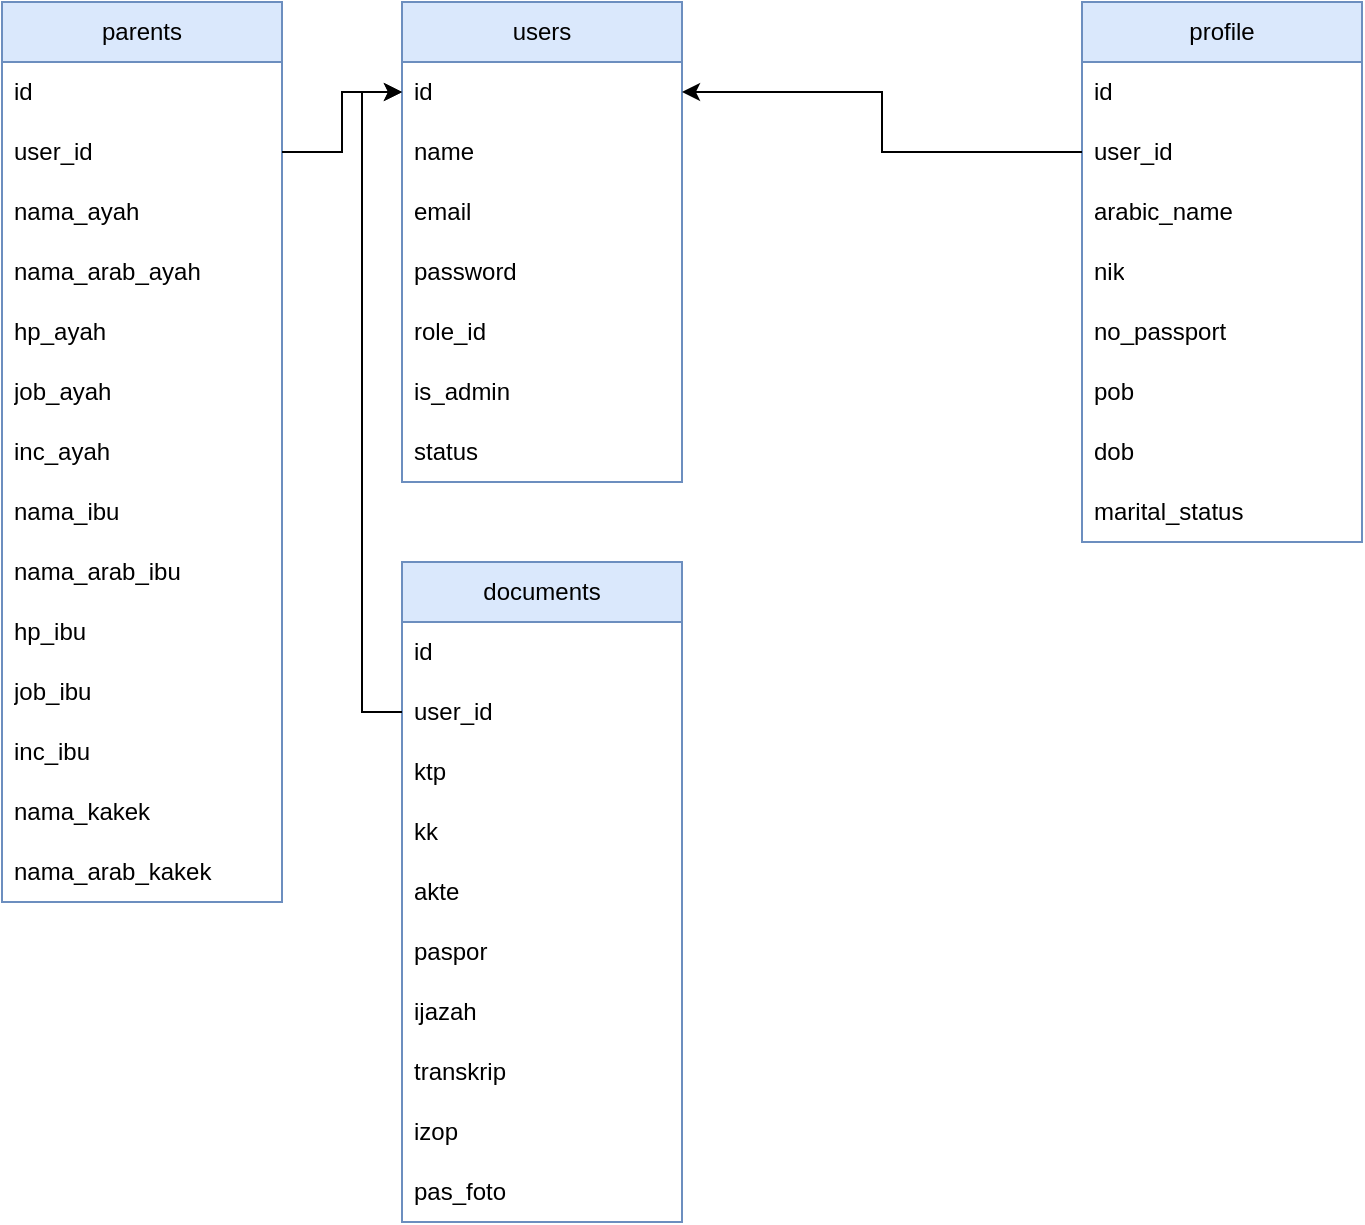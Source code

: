 <mxfile version="24.7.7">
  <diagram name="Page-1" id="LMxKdSKcqHDV3QMaeOOO">
    <mxGraphModel dx="688" dy="367" grid="1" gridSize="10" guides="1" tooltips="1" connect="1" arrows="1" fold="1" page="1" pageScale="1" pageWidth="827" pageHeight="1169" math="0" shadow="0">
      <root>
        <mxCell id="0" />
        <mxCell id="1" parent="0" />
        <mxCell id="R9-Jsh2z-VrkDiyGMiMw-1" value="users" style="swimlane;fontStyle=0;childLayout=stackLayout;horizontal=1;startSize=30;horizontalStack=0;resizeParent=1;resizeParentMax=0;resizeLast=0;collapsible=1;marginBottom=0;whiteSpace=wrap;html=1;fillColor=#dae8fc;strokeColor=#6c8ebf;" vertex="1" parent="1">
          <mxGeometry x="280" y="80" width="140" height="240" as="geometry" />
        </mxCell>
        <mxCell id="R9-Jsh2z-VrkDiyGMiMw-2" value="id" style="text;strokeColor=none;fillColor=none;align=left;verticalAlign=middle;spacingLeft=4;spacingRight=4;overflow=hidden;points=[[0,0.5],[1,0.5]];portConstraint=eastwest;rotatable=0;whiteSpace=wrap;html=1;" vertex="1" parent="R9-Jsh2z-VrkDiyGMiMw-1">
          <mxGeometry y="30" width="140" height="30" as="geometry" />
        </mxCell>
        <mxCell id="R9-Jsh2z-VrkDiyGMiMw-3" value="name" style="text;strokeColor=none;fillColor=none;align=left;verticalAlign=middle;spacingLeft=4;spacingRight=4;overflow=hidden;points=[[0,0.5],[1,0.5]];portConstraint=eastwest;rotatable=0;whiteSpace=wrap;html=1;" vertex="1" parent="R9-Jsh2z-VrkDiyGMiMw-1">
          <mxGeometry y="60" width="140" height="30" as="geometry" />
        </mxCell>
        <mxCell id="R9-Jsh2z-VrkDiyGMiMw-4" value="email" style="text;strokeColor=none;fillColor=none;align=left;verticalAlign=middle;spacingLeft=4;spacingRight=4;overflow=hidden;points=[[0,0.5],[1,0.5]];portConstraint=eastwest;rotatable=0;whiteSpace=wrap;html=1;" vertex="1" parent="R9-Jsh2z-VrkDiyGMiMw-1">
          <mxGeometry y="90" width="140" height="30" as="geometry" />
        </mxCell>
        <mxCell id="R9-Jsh2z-VrkDiyGMiMw-6" value="password" style="text;strokeColor=none;fillColor=none;align=left;verticalAlign=middle;spacingLeft=4;spacingRight=4;overflow=hidden;points=[[0,0.5],[1,0.5]];portConstraint=eastwest;rotatable=0;whiteSpace=wrap;html=1;" vertex="1" parent="R9-Jsh2z-VrkDiyGMiMw-1">
          <mxGeometry y="120" width="140" height="30" as="geometry" />
        </mxCell>
        <mxCell id="R9-Jsh2z-VrkDiyGMiMw-7" value="role_id" style="text;strokeColor=none;fillColor=none;align=left;verticalAlign=middle;spacingLeft=4;spacingRight=4;overflow=hidden;points=[[0,0.5],[1,0.5]];portConstraint=eastwest;rotatable=0;whiteSpace=wrap;html=1;" vertex="1" parent="R9-Jsh2z-VrkDiyGMiMw-1">
          <mxGeometry y="150" width="140" height="30" as="geometry" />
        </mxCell>
        <mxCell id="R9-Jsh2z-VrkDiyGMiMw-5" value="is_admin" style="text;strokeColor=none;fillColor=none;align=left;verticalAlign=middle;spacingLeft=4;spacingRight=4;overflow=hidden;points=[[0,0.5],[1,0.5]];portConstraint=eastwest;rotatable=0;whiteSpace=wrap;html=1;" vertex="1" parent="R9-Jsh2z-VrkDiyGMiMw-1">
          <mxGeometry y="180" width="140" height="30" as="geometry" />
        </mxCell>
        <mxCell id="R9-Jsh2z-VrkDiyGMiMw-11" value="status" style="text;strokeColor=none;fillColor=none;align=left;verticalAlign=middle;spacingLeft=4;spacingRight=4;overflow=hidden;points=[[0,0.5],[1,0.5]];portConstraint=eastwest;rotatable=0;whiteSpace=wrap;html=1;" vertex="1" parent="R9-Jsh2z-VrkDiyGMiMw-1">
          <mxGeometry y="210" width="140" height="30" as="geometry" />
        </mxCell>
        <mxCell id="R9-Jsh2z-VrkDiyGMiMw-12" value="profile" style="swimlane;fontStyle=0;childLayout=stackLayout;horizontal=1;startSize=30;horizontalStack=0;resizeParent=1;resizeParentMax=0;resizeLast=0;collapsible=1;marginBottom=0;whiteSpace=wrap;html=1;fillColor=#dae8fc;strokeColor=#6c8ebf;" vertex="1" parent="1">
          <mxGeometry x="620" y="80" width="140" height="270" as="geometry" />
        </mxCell>
        <mxCell id="R9-Jsh2z-VrkDiyGMiMw-13" value="id" style="text;strokeColor=none;fillColor=none;align=left;verticalAlign=middle;spacingLeft=4;spacingRight=4;overflow=hidden;points=[[0,0.5],[1,0.5]];portConstraint=eastwest;rotatable=0;whiteSpace=wrap;html=1;" vertex="1" parent="R9-Jsh2z-VrkDiyGMiMw-12">
          <mxGeometry y="30" width="140" height="30" as="geometry" />
        </mxCell>
        <mxCell id="R9-Jsh2z-VrkDiyGMiMw-22" value="user_id" style="text;strokeColor=none;fillColor=none;align=left;verticalAlign=middle;spacingLeft=4;spacingRight=4;overflow=hidden;points=[[0,0.5],[1,0.5]];portConstraint=eastwest;rotatable=0;whiteSpace=wrap;html=1;" vertex="1" parent="R9-Jsh2z-VrkDiyGMiMw-12">
          <mxGeometry y="60" width="140" height="30" as="geometry" />
        </mxCell>
        <mxCell id="R9-Jsh2z-VrkDiyGMiMw-14" value="arabic_name" style="text;strokeColor=none;fillColor=none;align=left;verticalAlign=middle;spacingLeft=4;spacingRight=4;overflow=hidden;points=[[0,0.5],[1,0.5]];portConstraint=eastwest;rotatable=0;whiteSpace=wrap;html=1;" vertex="1" parent="R9-Jsh2z-VrkDiyGMiMw-12">
          <mxGeometry y="90" width="140" height="30" as="geometry" />
        </mxCell>
        <mxCell id="R9-Jsh2z-VrkDiyGMiMw-15" value="nik" style="text;strokeColor=none;fillColor=none;align=left;verticalAlign=middle;spacingLeft=4;spacingRight=4;overflow=hidden;points=[[0,0.5],[1,0.5]];portConstraint=eastwest;rotatable=0;whiteSpace=wrap;html=1;" vertex="1" parent="R9-Jsh2z-VrkDiyGMiMw-12">
          <mxGeometry y="120" width="140" height="30" as="geometry" />
        </mxCell>
        <mxCell id="R9-Jsh2z-VrkDiyGMiMw-16" value="no_passport" style="text;strokeColor=none;fillColor=none;align=left;verticalAlign=middle;spacingLeft=4;spacingRight=4;overflow=hidden;points=[[0,0.5],[1,0.5]];portConstraint=eastwest;rotatable=0;whiteSpace=wrap;html=1;" vertex="1" parent="R9-Jsh2z-VrkDiyGMiMw-12">
          <mxGeometry y="150" width="140" height="30" as="geometry" />
        </mxCell>
        <mxCell id="R9-Jsh2z-VrkDiyGMiMw-17" value="pob" style="text;strokeColor=none;fillColor=none;align=left;verticalAlign=middle;spacingLeft=4;spacingRight=4;overflow=hidden;points=[[0,0.5],[1,0.5]];portConstraint=eastwest;rotatable=0;whiteSpace=wrap;html=1;" vertex="1" parent="R9-Jsh2z-VrkDiyGMiMw-12">
          <mxGeometry y="180" width="140" height="30" as="geometry" />
        </mxCell>
        <mxCell id="R9-Jsh2z-VrkDiyGMiMw-18" value="dob" style="text;strokeColor=none;fillColor=none;align=left;verticalAlign=middle;spacingLeft=4;spacingRight=4;overflow=hidden;points=[[0,0.5],[1,0.5]];portConstraint=eastwest;rotatable=0;whiteSpace=wrap;html=1;" vertex="1" parent="R9-Jsh2z-VrkDiyGMiMw-12">
          <mxGeometry y="210" width="140" height="30" as="geometry" />
        </mxCell>
        <mxCell id="R9-Jsh2z-VrkDiyGMiMw-19" value="marital_status" style="text;strokeColor=none;fillColor=none;align=left;verticalAlign=middle;spacingLeft=4;spacingRight=4;overflow=hidden;points=[[0,0.5],[1,0.5]];portConstraint=eastwest;rotatable=0;whiteSpace=wrap;html=1;" vertex="1" parent="R9-Jsh2z-VrkDiyGMiMw-12">
          <mxGeometry y="240" width="140" height="30" as="geometry" />
        </mxCell>
        <mxCell id="R9-Jsh2z-VrkDiyGMiMw-23" value="parents" style="swimlane;fontStyle=0;childLayout=stackLayout;horizontal=1;startSize=30;horizontalStack=0;resizeParent=1;resizeParentMax=0;resizeLast=0;collapsible=1;marginBottom=0;whiteSpace=wrap;html=1;fillColor=#dae8fc;strokeColor=#6c8ebf;" vertex="1" parent="1">
          <mxGeometry x="80" y="80" width="140" height="450" as="geometry" />
        </mxCell>
        <mxCell id="R9-Jsh2z-VrkDiyGMiMw-24" value="id" style="text;strokeColor=none;fillColor=none;align=left;verticalAlign=middle;spacingLeft=4;spacingRight=4;overflow=hidden;points=[[0,0.5],[1,0.5]];portConstraint=eastwest;rotatable=0;whiteSpace=wrap;html=1;" vertex="1" parent="R9-Jsh2z-VrkDiyGMiMw-23">
          <mxGeometry y="30" width="140" height="30" as="geometry" />
        </mxCell>
        <mxCell id="R9-Jsh2z-VrkDiyGMiMw-25" value="user_id" style="text;strokeColor=none;fillColor=none;align=left;verticalAlign=middle;spacingLeft=4;spacingRight=4;overflow=hidden;points=[[0,0.5],[1,0.5]];portConstraint=eastwest;rotatable=0;whiteSpace=wrap;html=1;" vertex="1" parent="R9-Jsh2z-VrkDiyGMiMw-23">
          <mxGeometry y="60" width="140" height="30" as="geometry" />
        </mxCell>
        <mxCell id="R9-Jsh2z-VrkDiyGMiMw-26" value="nama_ayah" style="text;strokeColor=none;fillColor=none;align=left;verticalAlign=middle;spacingLeft=4;spacingRight=4;overflow=hidden;points=[[0,0.5],[1,0.5]];portConstraint=eastwest;rotatable=0;whiteSpace=wrap;html=1;" vertex="1" parent="R9-Jsh2z-VrkDiyGMiMw-23">
          <mxGeometry y="90" width="140" height="30" as="geometry" />
        </mxCell>
        <mxCell id="R9-Jsh2z-VrkDiyGMiMw-54" value="nama_arab_ayah" style="text;strokeColor=none;fillColor=none;align=left;verticalAlign=middle;spacingLeft=4;spacingRight=4;overflow=hidden;points=[[0,0.5],[1,0.5]];portConstraint=eastwest;rotatable=0;whiteSpace=wrap;html=1;" vertex="1" parent="R9-Jsh2z-VrkDiyGMiMw-23">
          <mxGeometry y="120" width="140" height="30" as="geometry" />
        </mxCell>
        <mxCell id="R9-Jsh2z-VrkDiyGMiMw-27" value="hp_ayah" style="text;strokeColor=none;fillColor=none;align=left;verticalAlign=middle;spacingLeft=4;spacingRight=4;overflow=hidden;points=[[0,0.5],[1,0.5]];portConstraint=eastwest;rotatable=0;whiteSpace=wrap;html=1;" vertex="1" parent="R9-Jsh2z-VrkDiyGMiMw-23">
          <mxGeometry y="150" width="140" height="30" as="geometry" />
        </mxCell>
        <mxCell id="R9-Jsh2z-VrkDiyGMiMw-28" value="job_ayah" style="text;strokeColor=none;fillColor=none;align=left;verticalAlign=middle;spacingLeft=4;spacingRight=4;overflow=hidden;points=[[0,0.5],[1,0.5]];portConstraint=eastwest;rotatable=0;whiteSpace=wrap;html=1;" vertex="1" parent="R9-Jsh2z-VrkDiyGMiMw-23">
          <mxGeometry y="180" width="140" height="30" as="geometry" />
        </mxCell>
        <mxCell id="R9-Jsh2z-VrkDiyGMiMw-29" value="inc_ayah" style="text;strokeColor=none;fillColor=none;align=left;verticalAlign=middle;spacingLeft=4;spacingRight=4;overflow=hidden;points=[[0,0.5],[1,0.5]];portConstraint=eastwest;rotatable=0;whiteSpace=wrap;html=1;" vertex="1" parent="R9-Jsh2z-VrkDiyGMiMw-23">
          <mxGeometry y="210" width="140" height="30" as="geometry" />
        </mxCell>
        <mxCell id="R9-Jsh2z-VrkDiyGMiMw-50" value="nama_ibu" style="text;strokeColor=none;fillColor=none;align=left;verticalAlign=middle;spacingLeft=4;spacingRight=4;overflow=hidden;points=[[0,0.5],[1,0.5]];portConstraint=eastwest;rotatable=0;whiteSpace=wrap;html=1;" vertex="1" parent="R9-Jsh2z-VrkDiyGMiMw-23">
          <mxGeometry y="240" width="140" height="30" as="geometry" />
        </mxCell>
        <mxCell id="R9-Jsh2z-VrkDiyGMiMw-55" value="nama_arab_ibu" style="text;strokeColor=none;fillColor=none;align=left;verticalAlign=middle;spacingLeft=4;spacingRight=4;overflow=hidden;points=[[0,0.5],[1,0.5]];portConstraint=eastwest;rotatable=0;whiteSpace=wrap;html=1;" vertex="1" parent="R9-Jsh2z-VrkDiyGMiMw-23">
          <mxGeometry y="270" width="140" height="30" as="geometry" />
        </mxCell>
        <mxCell id="R9-Jsh2z-VrkDiyGMiMw-51" value="hp_ibu" style="text;strokeColor=none;fillColor=none;align=left;verticalAlign=middle;spacingLeft=4;spacingRight=4;overflow=hidden;points=[[0,0.5],[1,0.5]];portConstraint=eastwest;rotatable=0;whiteSpace=wrap;html=1;" vertex="1" parent="R9-Jsh2z-VrkDiyGMiMw-23">
          <mxGeometry y="300" width="140" height="30" as="geometry" />
        </mxCell>
        <mxCell id="R9-Jsh2z-VrkDiyGMiMw-52" value="job_ibu" style="text;strokeColor=none;fillColor=none;align=left;verticalAlign=middle;spacingLeft=4;spacingRight=4;overflow=hidden;points=[[0,0.5],[1,0.5]];portConstraint=eastwest;rotatable=0;whiteSpace=wrap;html=1;" vertex="1" parent="R9-Jsh2z-VrkDiyGMiMw-23">
          <mxGeometry y="330" width="140" height="30" as="geometry" />
        </mxCell>
        <mxCell id="R9-Jsh2z-VrkDiyGMiMw-53" value="inc_ibu" style="text;strokeColor=none;fillColor=none;align=left;verticalAlign=middle;spacingLeft=4;spacingRight=4;overflow=hidden;points=[[0,0.5],[1,0.5]];portConstraint=eastwest;rotatable=0;whiteSpace=wrap;html=1;" vertex="1" parent="R9-Jsh2z-VrkDiyGMiMw-23">
          <mxGeometry y="360" width="140" height="30" as="geometry" />
        </mxCell>
        <mxCell id="R9-Jsh2z-VrkDiyGMiMw-56" value="nama_kakek" style="text;strokeColor=none;fillColor=none;align=left;verticalAlign=middle;spacingLeft=4;spacingRight=4;overflow=hidden;points=[[0,0.5],[1,0.5]];portConstraint=eastwest;rotatable=0;whiteSpace=wrap;html=1;" vertex="1" parent="R9-Jsh2z-VrkDiyGMiMw-23">
          <mxGeometry y="390" width="140" height="30" as="geometry" />
        </mxCell>
        <mxCell id="R9-Jsh2z-VrkDiyGMiMw-57" value="nama_arab_kakek" style="text;strokeColor=none;fillColor=none;align=left;verticalAlign=middle;spacingLeft=4;spacingRight=4;overflow=hidden;points=[[0,0.5],[1,0.5]];portConstraint=eastwest;rotatable=0;whiteSpace=wrap;html=1;" vertex="1" parent="R9-Jsh2z-VrkDiyGMiMw-23">
          <mxGeometry y="420" width="140" height="30" as="geometry" />
        </mxCell>
        <mxCell id="R9-Jsh2z-VrkDiyGMiMw-33" value="documents" style="swimlane;fontStyle=0;childLayout=stackLayout;horizontal=1;startSize=30;horizontalStack=0;resizeParent=1;resizeParentMax=0;resizeLast=0;collapsible=1;marginBottom=0;whiteSpace=wrap;html=1;fillColor=#dae8fc;strokeColor=#6c8ebf;" vertex="1" parent="1">
          <mxGeometry x="280" y="360" width="140" height="330" as="geometry" />
        </mxCell>
        <mxCell id="R9-Jsh2z-VrkDiyGMiMw-34" value="id" style="text;strokeColor=none;fillColor=none;align=left;verticalAlign=middle;spacingLeft=4;spacingRight=4;overflow=hidden;points=[[0,0.5],[1,0.5]];portConstraint=eastwest;rotatable=0;whiteSpace=wrap;html=1;" vertex="1" parent="R9-Jsh2z-VrkDiyGMiMw-33">
          <mxGeometry y="30" width="140" height="30" as="geometry" />
        </mxCell>
        <mxCell id="R9-Jsh2z-VrkDiyGMiMw-35" value="user_id" style="text;strokeColor=none;fillColor=none;align=left;verticalAlign=middle;spacingLeft=4;spacingRight=4;overflow=hidden;points=[[0,0.5],[1,0.5]];portConstraint=eastwest;rotatable=0;whiteSpace=wrap;html=1;" vertex="1" parent="R9-Jsh2z-VrkDiyGMiMw-33">
          <mxGeometry y="60" width="140" height="30" as="geometry" />
        </mxCell>
        <mxCell id="R9-Jsh2z-VrkDiyGMiMw-36" value="ktp" style="text;strokeColor=none;fillColor=none;align=left;verticalAlign=middle;spacingLeft=4;spacingRight=4;overflow=hidden;points=[[0,0.5],[1,0.5]];portConstraint=eastwest;rotatable=0;whiteSpace=wrap;html=1;" vertex="1" parent="R9-Jsh2z-VrkDiyGMiMw-33">
          <mxGeometry y="90" width="140" height="30" as="geometry" />
        </mxCell>
        <mxCell id="R9-Jsh2z-VrkDiyGMiMw-47" value="kk" style="text;strokeColor=none;fillColor=none;align=left;verticalAlign=middle;spacingLeft=4;spacingRight=4;overflow=hidden;points=[[0,0.5],[1,0.5]];portConstraint=eastwest;rotatable=0;whiteSpace=wrap;html=1;" vertex="1" parent="R9-Jsh2z-VrkDiyGMiMw-33">
          <mxGeometry y="120" width="140" height="30" as="geometry" />
        </mxCell>
        <mxCell id="R9-Jsh2z-VrkDiyGMiMw-48" value="akte" style="text;strokeColor=none;fillColor=none;align=left;verticalAlign=middle;spacingLeft=4;spacingRight=4;overflow=hidden;points=[[0,0.5],[1,0.5]];portConstraint=eastwest;rotatable=0;whiteSpace=wrap;html=1;" vertex="1" parent="R9-Jsh2z-VrkDiyGMiMw-33">
          <mxGeometry y="150" width="140" height="30" as="geometry" />
        </mxCell>
        <mxCell id="R9-Jsh2z-VrkDiyGMiMw-49" value="paspor" style="text;strokeColor=none;fillColor=none;align=left;verticalAlign=middle;spacingLeft=4;spacingRight=4;overflow=hidden;points=[[0,0.5],[1,0.5]];portConstraint=eastwest;rotatable=0;whiteSpace=wrap;html=1;" vertex="1" parent="R9-Jsh2z-VrkDiyGMiMw-33">
          <mxGeometry y="180" width="140" height="30" as="geometry" />
        </mxCell>
        <mxCell id="R9-Jsh2z-VrkDiyGMiMw-46" value="ijazah" style="text;strokeColor=none;fillColor=none;align=left;verticalAlign=middle;spacingLeft=4;spacingRight=4;overflow=hidden;points=[[0,0.5],[1,0.5]];portConstraint=eastwest;rotatable=0;whiteSpace=wrap;html=1;" vertex="1" parent="R9-Jsh2z-VrkDiyGMiMw-33">
          <mxGeometry y="210" width="140" height="30" as="geometry" />
        </mxCell>
        <mxCell id="R9-Jsh2z-VrkDiyGMiMw-37" value="transkrip" style="text;strokeColor=none;fillColor=none;align=left;verticalAlign=middle;spacingLeft=4;spacingRight=4;overflow=hidden;points=[[0,0.5],[1,0.5]];portConstraint=eastwest;rotatable=0;whiteSpace=wrap;html=1;" vertex="1" parent="R9-Jsh2z-VrkDiyGMiMw-33">
          <mxGeometry y="240" width="140" height="30" as="geometry" />
        </mxCell>
        <mxCell id="R9-Jsh2z-VrkDiyGMiMw-38" value="izop" style="text;strokeColor=none;fillColor=none;align=left;verticalAlign=middle;spacingLeft=4;spacingRight=4;overflow=hidden;points=[[0,0.5],[1,0.5]];portConstraint=eastwest;rotatable=0;whiteSpace=wrap;html=1;" vertex="1" parent="R9-Jsh2z-VrkDiyGMiMw-33">
          <mxGeometry y="270" width="140" height="30" as="geometry" />
        </mxCell>
        <mxCell id="R9-Jsh2z-VrkDiyGMiMw-39" value="pas_foto" style="text;strokeColor=none;fillColor=none;align=left;verticalAlign=middle;spacingLeft=4;spacingRight=4;overflow=hidden;points=[[0,0.5],[1,0.5]];portConstraint=eastwest;rotatable=0;whiteSpace=wrap;html=1;" vertex="1" parent="R9-Jsh2z-VrkDiyGMiMw-33">
          <mxGeometry y="300" width="140" height="30" as="geometry" />
        </mxCell>
        <mxCell id="R9-Jsh2z-VrkDiyGMiMw-43" style="edgeStyle=orthogonalEdgeStyle;rounded=0;orthogonalLoop=1;jettySize=auto;html=1;entryX=0;entryY=0.5;entryDx=0;entryDy=0;" edge="1" parent="1" source="R9-Jsh2z-VrkDiyGMiMw-35" target="R9-Jsh2z-VrkDiyGMiMw-2">
          <mxGeometry relative="1" as="geometry" />
        </mxCell>
        <mxCell id="R9-Jsh2z-VrkDiyGMiMw-44" style="edgeStyle=orthogonalEdgeStyle;rounded=0;orthogonalLoop=1;jettySize=auto;html=1;entryX=1;entryY=0.5;entryDx=0;entryDy=0;" edge="1" parent="1" source="R9-Jsh2z-VrkDiyGMiMw-22" target="R9-Jsh2z-VrkDiyGMiMw-2">
          <mxGeometry relative="1" as="geometry" />
        </mxCell>
        <mxCell id="R9-Jsh2z-VrkDiyGMiMw-45" style="edgeStyle=orthogonalEdgeStyle;rounded=0;orthogonalLoop=1;jettySize=auto;html=1;entryX=0;entryY=0.5;entryDx=0;entryDy=0;" edge="1" parent="1" source="R9-Jsh2z-VrkDiyGMiMw-25" target="R9-Jsh2z-VrkDiyGMiMw-2">
          <mxGeometry relative="1" as="geometry" />
        </mxCell>
      </root>
    </mxGraphModel>
  </diagram>
</mxfile>
